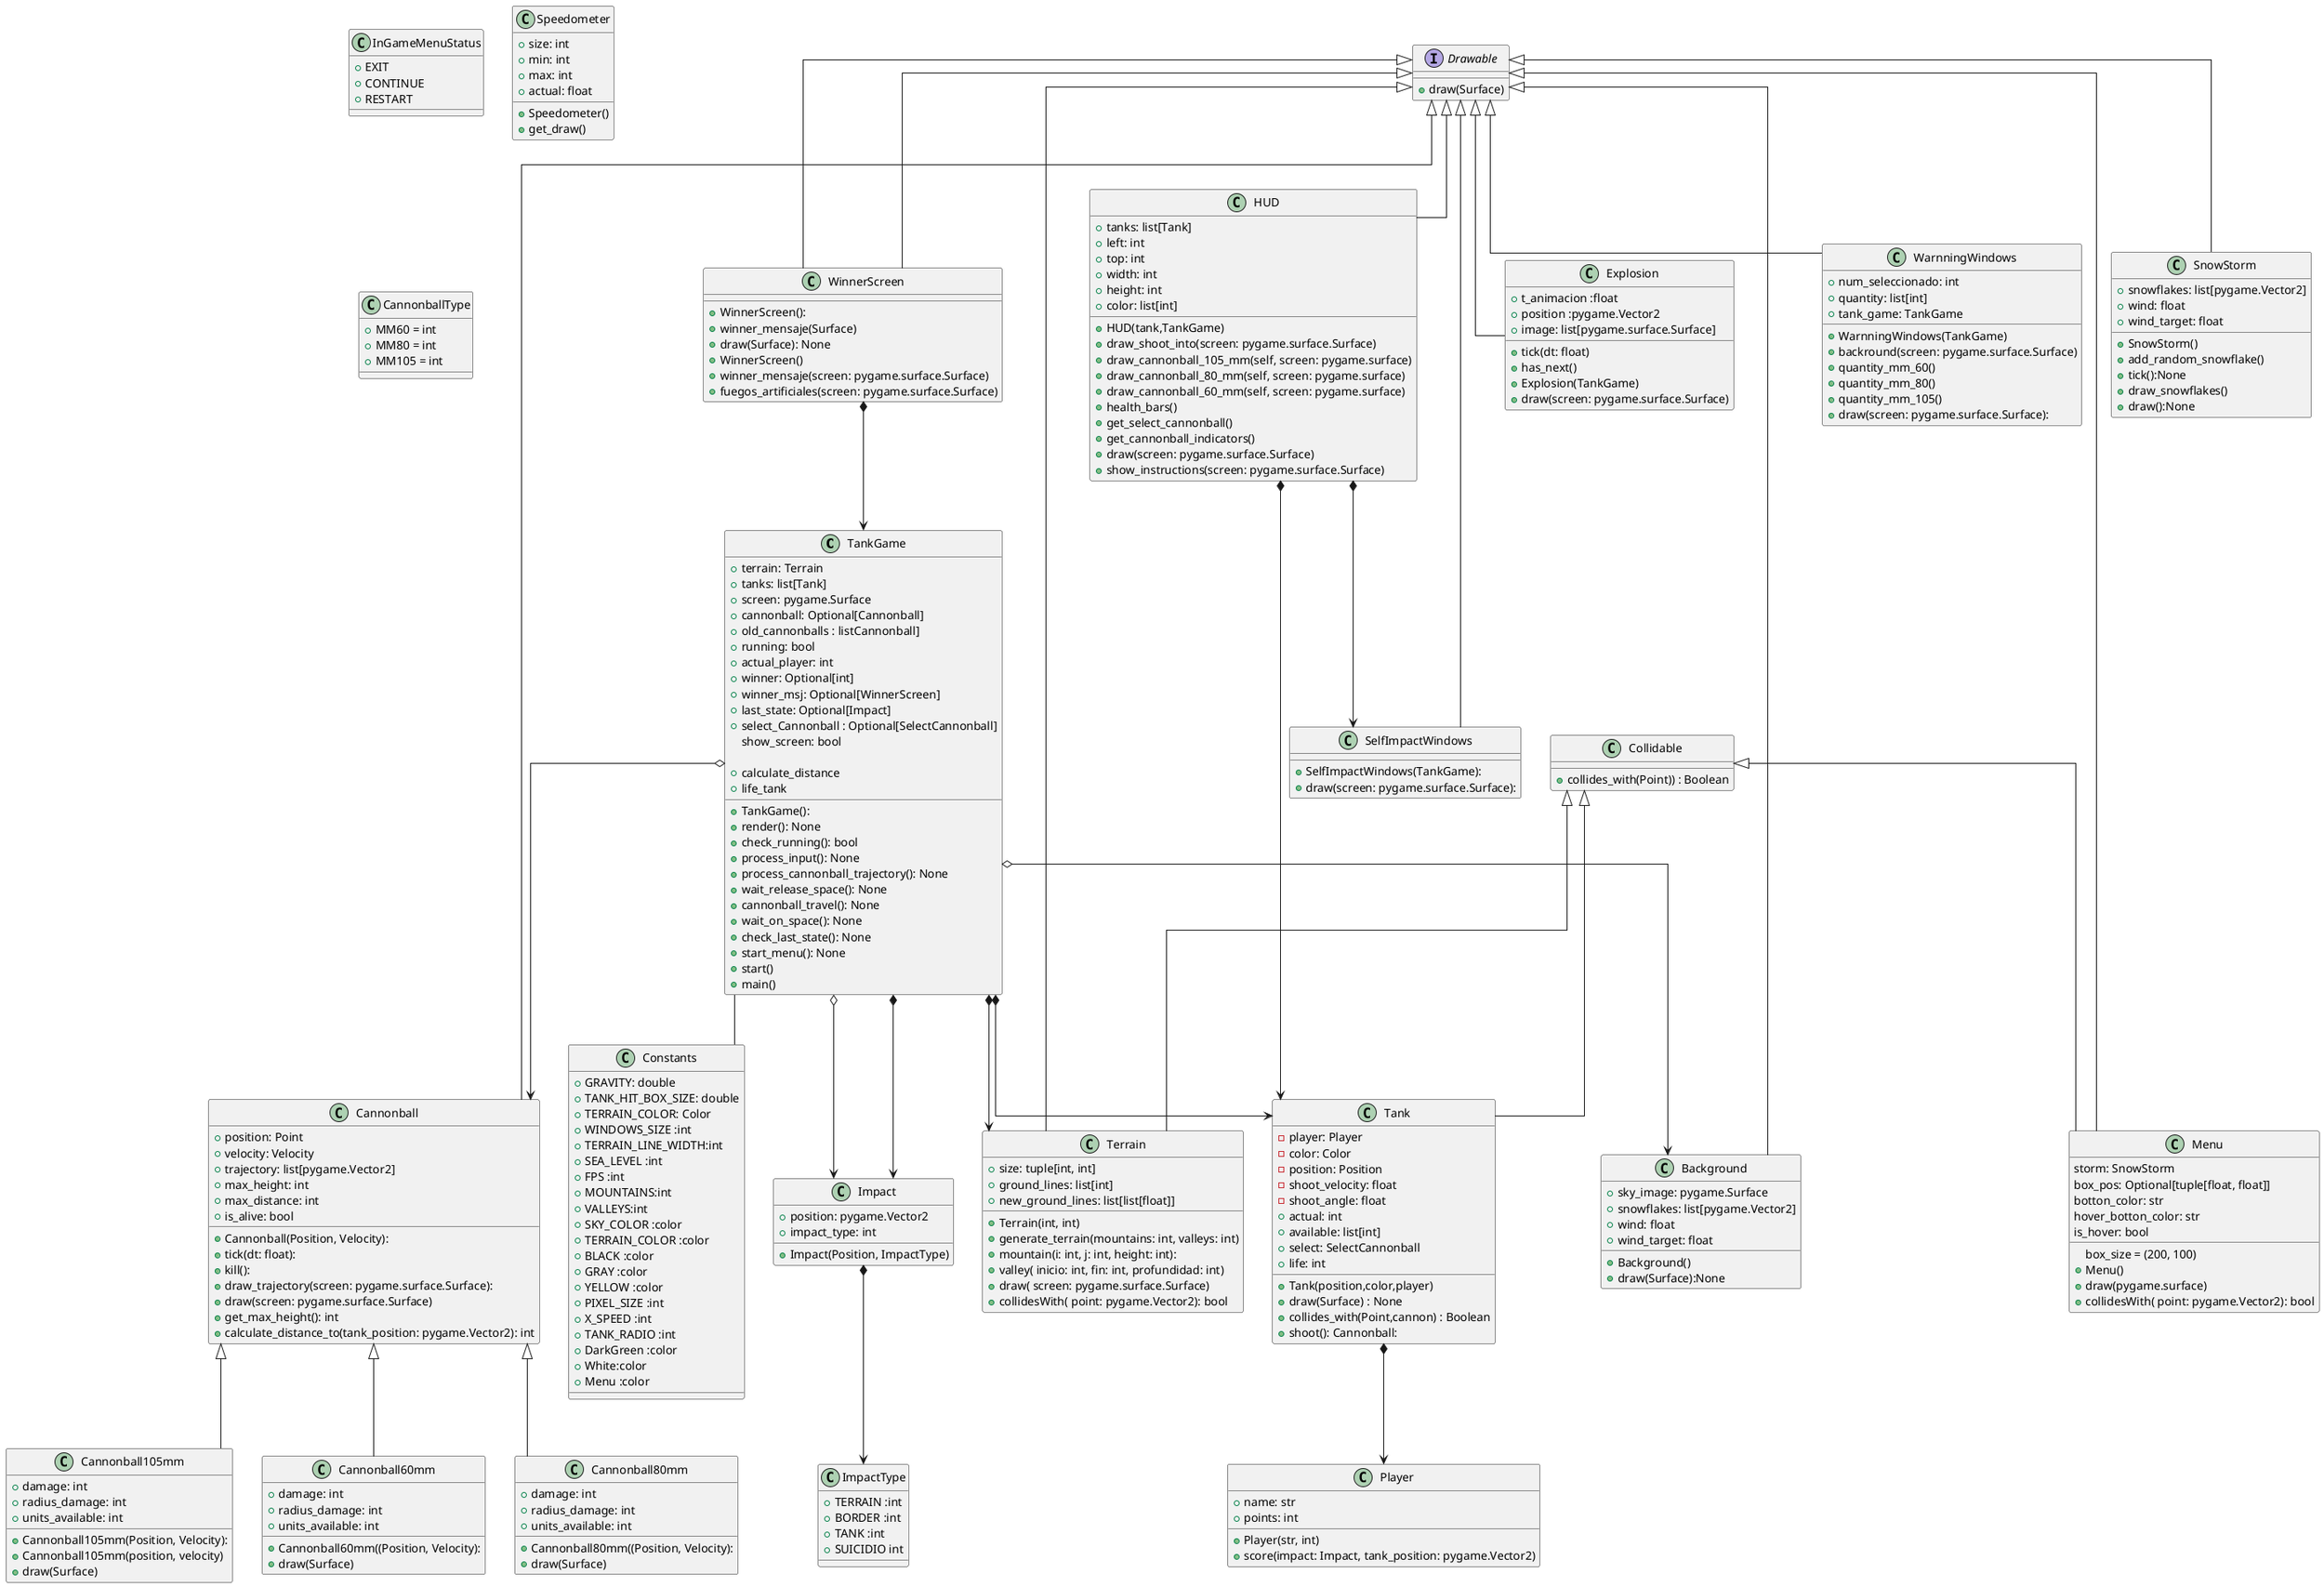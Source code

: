 @startuml

top to bottom direction
skinparam linetype ortho

class TankGame {
    + terrain: Terrain
    + tanks: list[Tank]
    + screen: pygame.Surface
    + cannonball: Optional[Cannonball]
    +old_cannonballs : listCannonball]
    + running: bool
    + actual_player: int
    + winner: Optional[int]
    +winner_msj: Optional[WinnerScreen]
    +last_state: Optional[Impact]
    +select_Cannonball : Optional[SelectCannonball]
    show_screen: bool

    + TankGame():
    + render(): None
    + check_running(): bool
    + process_input(): None
    + process_cannonball_trajectory(): None
    +calculate_distance
    + wait_release_space(): None
    + cannonball_travel(): None
    +life_tank
    + wait_on_space(): None
    + check_last_state(): None
    + start_menu(): None
    +start()
    +main()

}

class Cannonball extends Drawable {
    + position: Point
    + velocity: Velocity
    + trajectory: list[pygame.Vector2]
    + max_height: int
    + max_distance: int
    + is_alive: bool

    +Cannonball(Position, Velocity):
    +tick(dt: float):
    +kill():
    +draw_trajectory(screen: pygame.surface.Surface):
    +draw(screen: pygame.surface.Surface)
    +get_max_height(): int
    +calculate_distance_to(tank_position: pygame.Vector2): int
}
class Cannonball105mm extends Cannonball{
    +Cannonball105mm(Position, Velocity):
    + damage: int
    + radius_damage: int
    + units_available: int
    +Cannonball105mm(position, velocity)
    +draw(Surface)
}
class Cannonball60mm extends Cannonball{
    +Cannonball60mm((Position, Velocity):
    + damage: int
    + radius_damage: int
    + units_available: int
    +draw(Surface)
}
 class Cannonball80mm extends Cannonball{
    +Cannonball80mm((Position, Velocity):
    + damage: int
    + radius_damage: int
    + units_available: int
    +draw(Surface)
}
interface Drawable {
    + draw(Surface)
}
class HUD extends Drawable{
    + tanks: list[Tank]
    + left: int
    + top: int
    + width: int
    + height: int
    + color: list[int]
 +HUD(tank,TankGame)
 +draw_shoot_into(screen: pygame.surface.Surface)
 + draw_cannonball_105_mm(self, screen: pygame.surface)
 + draw_cannonball_80_mm(self, screen: pygame.surface)
 + draw_cannonball_60_mm(self, screen: pygame.surface)
 +health_bars()
 +get_select_cannonball()
 +get_cannonball_indicators()
 +draw(screen: pygame.surface.Surface)
 +show_instructions(screen: pygame.surface.Surface)

 }
class WinnerScreen extends Drawable{
    +WinnerScreen():
    +winner_mensaje(Surface)
    +draw(Surface): None
}
class InGameMenuStatus{
    + EXIT
    + CONTINUE
    + RESTART
}

class Terrain extends Drawable,Collidable {
    +size: tuple[int, int]
    +ground_lines: list[int]
    +new_ground_lines: list[list[float]]


    +Terrain(int, int)
    +generate_terrain(mountains: int, valleys: int)
    +mountain(i: int, j: int, height: int):
    +valley( inicio: int, fin: int, profundidad: int)
    +draw( screen: pygame.surface.Surface)
    +collidesWith( point: pygame.Vector2): bool
}
class Speedometer{
    +size: int
    +min: int
    +max: int
    +actual: float
    +Speedometer()
    +get_draw()
}
class Collidable {
 +collides_with(Point)) : Boolean
}

class Background extends Drawable{
    +sky_image: pygame.Surface
    +snowflakes: list[pygame.Vector2]
    +wind: float
    +wind_target: float

    + Background()
    + draw(Surface):None

}
class Tank extends Collidable  {
    - player: Player
    - color: Color
    - position: Position
    -shoot_velocity: float
    -shoot_angle: float
    +actual: int
    +available: list[int]
    +select: SelectCannonball
    +life: int


    +Tank(position,color,player)
    +draw(Surface) : None
    +collides_with(Point,cannon) : Boolean
    +shoot(): Cannonball:
}

class Player {
    +name: str
    +points: int
    +Player(str, int)
    +score(impact: Impact, tank_position: pygame.Vector2)


}
class WinnerScreen extends Drawable
{
    + WinnerScreen()
    +winner_mensaje(screen: pygame.surface.Surface)
    +fuegos_artificiales(screen: pygame.surface.Surface)
}
class Impact
{
    +position: pygame.Vector2
    +impact_type: int

    +Impact(Position, ImpactType)
}

class Constants {
    + GRAVITY: double
    + TANK_HIT_BOX_SIZE: double
    + TERRAIN_COLOR: Color
    + WINDOWS_SIZE :int
    + TERRAIN_LINE_WIDTH:int
    + SEA_LEVEL :int
    + FPS :int
    +MOUNTAINS:int
    +VALLEYS:int
    +SKY_COLOR :color
    +TERRAIN_COLOR :color
    +BLACK :color
    +GRAY :color
    +YELLOW :color
    +PIXEL_SIZE :int
    +X_SPEED :int
    +TANK_RADIO :int
    +DarkGreen :color
    +White:color
    +Menu :color
}
class ImpactType{
    +TERRAIN :int
    +BORDER :int
    +TANK :int
    +SUICIDIO int
}

class Explosion extends Drawable{
    +t_animacion :float
    +position :pygame.Vector2
    +image: list[pygame.surface.Surface]

    +tick(dt: float)
    +has_next()
    +Explosion(TankGame)
    +draw(screen: pygame.surface.Surface)
}



class CannonballType{
    +MM60 = int
    +MM80 = int
    +MM105 = int

}

class SelfImpactWindows extends Drawable {
    + SelfImpactWindows(TankGame):
    + draw(screen: pygame.surface.Surface):
}

class WarnningWindows extends Drawable {
    +num_seleccionado: int
    +quantity: list[int]
    +tank_game: TankGame
    +WarnningWindows(TankGame)
    +backround(screen: pygame.surface.Surface)
    +quantity_mm_60()
    +quantity_mm_80()
    +quantity_mm_105()
    +draw(screen: pygame.surface.Surface):




}
class SnowStorm extends Drawable{
    +snowflakes: list[pygame.Vector2]
    +wind: float
    +wind_target: float
    +SnowStorm()
    +add_random_snowflake()
    +tick():None
    +draw_snowflakes()
    +draw():None
}

class Menu extends Drawable, Collidable{
    storm: SnowStorm
    box_size = (200, 100)
    box_pos: Optional[tuple[float, float]]
    botton_color: str
    hover_botton_color: str
    is_hover: bool
    +Menu()
    +draw(pygame.surface)
    +collidesWith( point: pygame.Vector2): bool
}

TankGame -- Constants

WinnerScreen *--> TankGame
TankGame *--> Tank
TankGame o--> Cannonball
TankGame *--> Terrain
TankGame o--> Background
TankGame o--> Impact
Tank *--> Player
HUD *--> Tank
HUD *--> SelfImpactWindows
Impact *--> ImpactType
TankGame *--> Impact

@enduml
